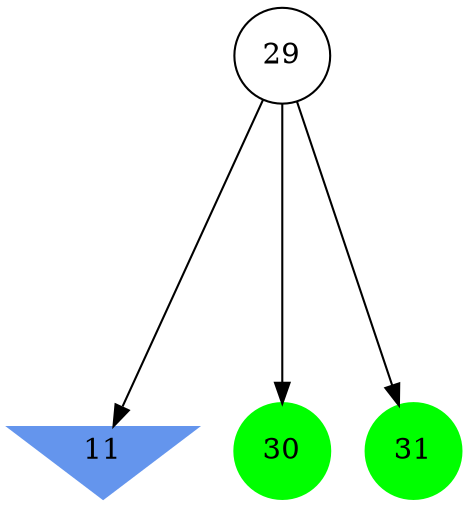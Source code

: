 digraph brain {
	ranksep=2.0;
	11 [shape=invtriangle,style=filled,color=cornflowerblue];
	29 [shape=circle,color=black];
	30 [shape=circle,style=filled,color=green];
	31 [shape=circle,style=filled,color=green];
	29	->	31;
	29	->	11;
	29	->	30;
	{ rank=same; 11; }
	{ rank=same; 29; }
	{ rank=same; 30; 31; }
}
